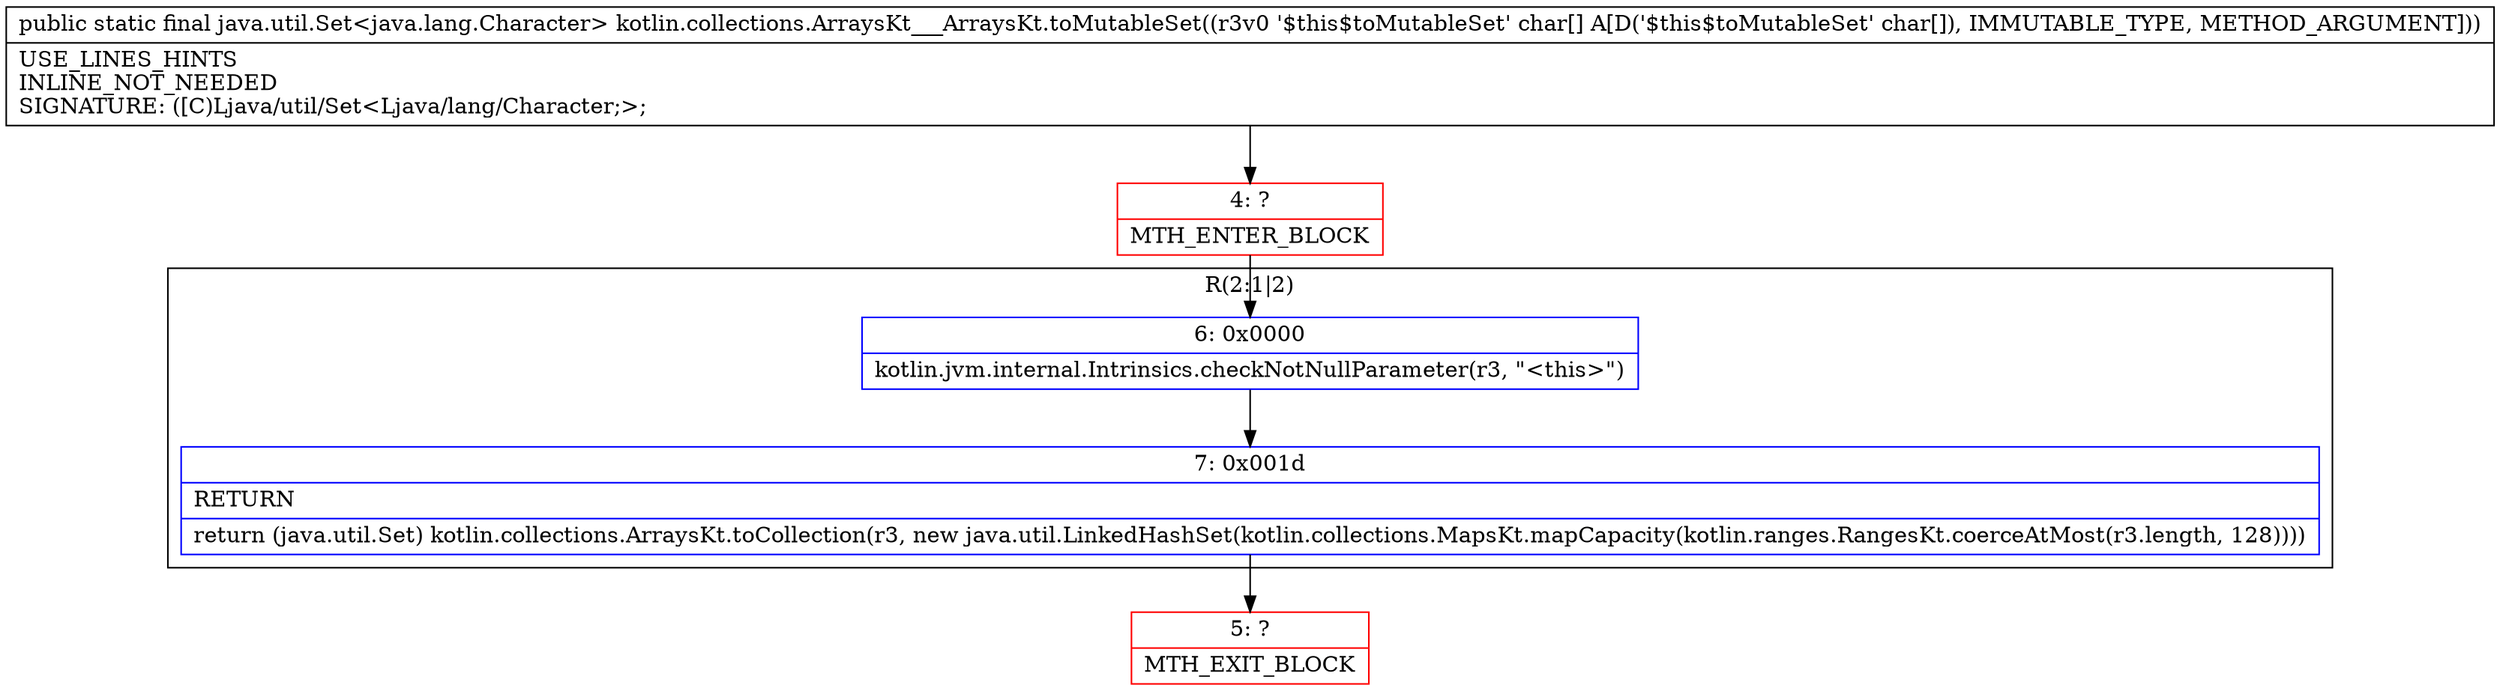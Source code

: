 digraph "CFG forkotlin.collections.ArraysKt___ArraysKt.toMutableSet([C)Ljava\/util\/Set;" {
subgraph cluster_Region_1916451093 {
label = "R(2:1|2)";
node [shape=record,color=blue];
Node_6 [shape=record,label="{6\:\ 0x0000|kotlin.jvm.internal.Intrinsics.checkNotNullParameter(r3, \"\<this\>\")\l}"];
Node_7 [shape=record,label="{7\:\ 0x001d|RETURN\l|return (java.util.Set) kotlin.collections.ArraysKt.toCollection(r3, new java.util.LinkedHashSet(kotlin.collections.MapsKt.mapCapacity(kotlin.ranges.RangesKt.coerceAtMost(r3.length, 128))))\l}"];
}
Node_4 [shape=record,color=red,label="{4\:\ ?|MTH_ENTER_BLOCK\l}"];
Node_5 [shape=record,color=red,label="{5\:\ ?|MTH_EXIT_BLOCK\l}"];
MethodNode[shape=record,label="{public static final java.util.Set\<java.lang.Character\> kotlin.collections.ArraysKt___ArraysKt.toMutableSet((r3v0 '$this$toMutableSet' char[] A[D('$this$toMutableSet' char[]), IMMUTABLE_TYPE, METHOD_ARGUMENT]))  | USE_LINES_HINTS\lINLINE_NOT_NEEDED\lSIGNATURE: ([C)Ljava\/util\/Set\<Ljava\/lang\/Character;\>;\l}"];
MethodNode -> Node_4;Node_6 -> Node_7;
Node_7 -> Node_5;
Node_4 -> Node_6;
}


